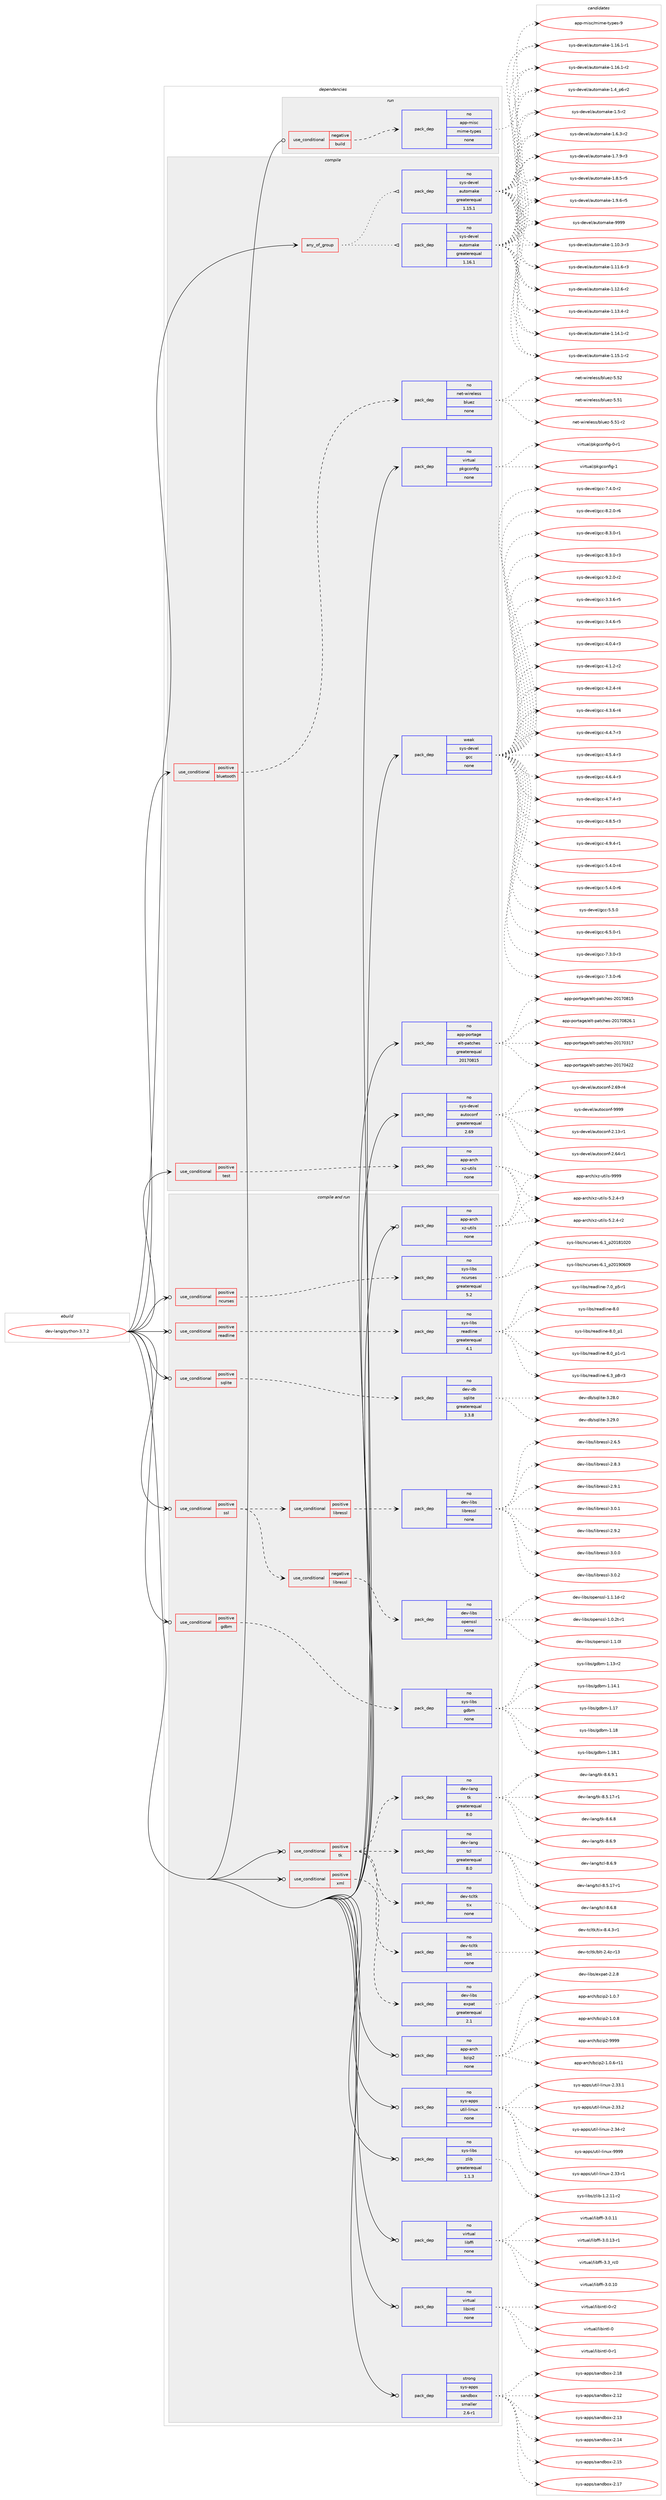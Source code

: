 digraph prolog {

# *************
# Graph options
# *************

newrank=true;
concentrate=true;
compound=true;
graph [rankdir=LR,fontname=Helvetica,fontsize=10,ranksep=1.5];#, ranksep=2.5, nodesep=0.2];
edge  [arrowhead=vee];
node  [fontname=Helvetica,fontsize=10];

# **********
# The ebuild
# **********

subgraph cluster_leftcol {
color=gray;
rank=same;
label=<<i>ebuild</i>>;
id [label="dev-lang/python-3.7.2", color=red, width=4, href="../dev-lang/python-3.7.2.svg"];
}

# ****************
# The dependencies
# ****************

subgraph cluster_midcol {
color=gray;
label=<<i>dependencies</i>>;
subgraph cluster_compile {
fillcolor="#eeeeee";
style=filled;
label=<<i>compile</i>>;
subgraph any10939 {
dependency560897 [label=<<TABLE BORDER="0" CELLBORDER="1" CELLSPACING="0" CELLPADDING="4"><TR><TD CELLPADDING="10">any_of_group</TD></TR></TABLE>>, shape=none, color=red];subgraph pack418948 {
dependency560898 [label=<<TABLE BORDER="0" CELLBORDER="1" CELLSPACING="0" CELLPADDING="4" WIDTH="220"><TR><TD ROWSPAN="6" CELLPADDING="30">pack_dep</TD></TR><TR><TD WIDTH="110">no</TD></TR><TR><TD>sys-devel</TD></TR><TR><TD>automake</TD></TR><TR><TD>greaterequal</TD></TR><TR><TD>1.16.1</TD></TR></TABLE>>, shape=none, color=blue];
}
dependency560897:e -> dependency560898:w [weight=20,style="dotted",arrowhead="oinv"];
subgraph pack418949 {
dependency560899 [label=<<TABLE BORDER="0" CELLBORDER="1" CELLSPACING="0" CELLPADDING="4" WIDTH="220"><TR><TD ROWSPAN="6" CELLPADDING="30">pack_dep</TD></TR><TR><TD WIDTH="110">no</TD></TR><TR><TD>sys-devel</TD></TR><TR><TD>automake</TD></TR><TR><TD>greaterequal</TD></TR><TR><TD>1.15.1</TD></TR></TABLE>>, shape=none, color=blue];
}
dependency560897:e -> dependency560899:w [weight=20,style="dotted",arrowhead="oinv"];
}
id:e -> dependency560897:w [weight=20,style="solid",arrowhead="vee"];
subgraph cond130653 {
dependency560900 [label=<<TABLE BORDER="0" CELLBORDER="1" CELLSPACING="0" CELLPADDING="4"><TR><TD ROWSPAN="3" CELLPADDING="10">use_conditional</TD></TR><TR><TD>positive</TD></TR><TR><TD>bluetooth</TD></TR></TABLE>>, shape=none, color=red];
subgraph pack418950 {
dependency560901 [label=<<TABLE BORDER="0" CELLBORDER="1" CELLSPACING="0" CELLPADDING="4" WIDTH="220"><TR><TD ROWSPAN="6" CELLPADDING="30">pack_dep</TD></TR><TR><TD WIDTH="110">no</TD></TR><TR><TD>net-wireless</TD></TR><TR><TD>bluez</TD></TR><TR><TD>none</TD></TR><TR><TD></TD></TR></TABLE>>, shape=none, color=blue];
}
dependency560900:e -> dependency560901:w [weight=20,style="dashed",arrowhead="vee"];
}
id:e -> dependency560900:w [weight=20,style="solid",arrowhead="vee"];
subgraph cond130654 {
dependency560902 [label=<<TABLE BORDER="0" CELLBORDER="1" CELLSPACING="0" CELLPADDING="4"><TR><TD ROWSPAN="3" CELLPADDING="10">use_conditional</TD></TR><TR><TD>positive</TD></TR><TR><TD>test</TD></TR></TABLE>>, shape=none, color=red];
subgraph pack418951 {
dependency560903 [label=<<TABLE BORDER="0" CELLBORDER="1" CELLSPACING="0" CELLPADDING="4" WIDTH="220"><TR><TD ROWSPAN="6" CELLPADDING="30">pack_dep</TD></TR><TR><TD WIDTH="110">no</TD></TR><TR><TD>app-arch</TD></TR><TR><TD>xz-utils</TD></TR><TR><TD>none</TD></TR><TR><TD></TD></TR></TABLE>>, shape=none, color=blue];
}
dependency560902:e -> dependency560903:w [weight=20,style="dashed",arrowhead="vee"];
}
id:e -> dependency560902:w [weight=20,style="solid",arrowhead="vee"];
subgraph pack418952 {
dependency560904 [label=<<TABLE BORDER="0" CELLBORDER="1" CELLSPACING="0" CELLPADDING="4" WIDTH="220"><TR><TD ROWSPAN="6" CELLPADDING="30">pack_dep</TD></TR><TR><TD WIDTH="110">no</TD></TR><TR><TD>app-portage</TD></TR><TR><TD>elt-patches</TD></TR><TR><TD>greaterequal</TD></TR><TR><TD>20170815</TD></TR></TABLE>>, shape=none, color=blue];
}
id:e -> dependency560904:w [weight=20,style="solid",arrowhead="vee"];
subgraph pack418953 {
dependency560905 [label=<<TABLE BORDER="0" CELLBORDER="1" CELLSPACING="0" CELLPADDING="4" WIDTH="220"><TR><TD ROWSPAN="6" CELLPADDING="30">pack_dep</TD></TR><TR><TD WIDTH="110">no</TD></TR><TR><TD>sys-devel</TD></TR><TR><TD>autoconf</TD></TR><TR><TD>greaterequal</TD></TR><TR><TD>2.69</TD></TR></TABLE>>, shape=none, color=blue];
}
id:e -> dependency560905:w [weight=20,style="solid",arrowhead="vee"];
subgraph pack418954 {
dependency560906 [label=<<TABLE BORDER="0" CELLBORDER="1" CELLSPACING="0" CELLPADDING="4" WIDTH="220"><TR><TD ROWSPAN="6" CELLPADDING="30">pack_dep</TD></TR><TR><TD WIDTH="110">no</TD></TR><TR><TD>virtual</TD></TR><TR><TD>pkgconfig</TD></TR><TR><TD>none</TD></TR><TR><TD></TD></TR></TABLE>>, shape=none, color=blue];
}
id:e -> dependency560906:w [weight=20,style="solid",arrowhead="vee"];
subgraph pack418955 {
dependency560907 [label=<<TABLE BORDER="0" CELLBORDER="1" CELLSPACING="0" CELLPADDING="4" WIDTH="220"><TR><TD ROWSPAN="6" CELLPADDING="30">pack_dep</TD></TR><TR><TD WIDTH="110">weak</TD></TR><TR><TD>sys-devel</TD></TR><TR><TD>gcc</TD></TR><TR><TD>none</TD></TR><TR><TD></TD></TR></TABLE>>, shape=none, color=blue];
}
id:e -> dependency560907:w [weight=20,style="solid",arrowhead="vee"];
}
subgraph cluster_compileandrun {
fillcolor="#eeeeee";
style=filled;
label=<<i>compile and run</i>>;
subgraph cond130655 {
dependency560908 [label=<<TABLE BORDER="0" CELLBORDER="1" CELLSPACING="0" CELLPADDING="4"><TR><TD ROWSPAN="3" CELLPADDING="10">use_conditional</TD></TR><TR><TD>positive</TD></TR><TR><TD>gdbm</TD></TR></TABLE>>, shape=none, color=red];
subgraph pack418956 {
dependency560909 [label=<<TABLE BORDER="0" CELLBORDER="1" CELLSPACING="0" CELLPADDING="4" WIDTH="220"><TR><TD ROWSPAN="6" CELLPADDING="30">pack_dep</TD></TR><TR><TD WIDTH="110">no</TD></TR><TR><TD>sys-libs</TD></TR><TR><TD>gdbm</TD></TR><TR><TD>none</TD></TR><TR><TD></TD></TR></TABLE>>, shape=none, color=blue];
}
dependency560908:e -> dependency560909:w [weight=20,style="dashed",arrowhead="vee"];
}
id:e -> dependency560908:w [weight=20,style="solid",arrowhead="odotvee"];
subgraph cond130656 {
dependency560910 [label=<<TABLE BORDER="0" CELLBORDER="1" CELLSPACING="0" CELLPADDING="4"><TR><TD ROWSPAN="3" CELLPADDING="10">use_conditional</TD></TR><TR><TD>positive</TD></TR><TR><TD>ncurses</TD></TR></TABLE>>, shape=none, color=red];
subgraph pack418957 {
dependency560911 [label=<<TABLE BORDER="0" CELLBORDER="1" CELLSPACING="0" CELLPADDING="4" WIDTH="220"><TR><TD ROWSPAN="6" CELLPADDING="30">pack_dep</TD></TR><TR><TD WIDTH="110">no</TD></TR><TR><TD>sys-libs</TD></TR><TR><TD>ncurses</TD></TR><TR><TD>greaterequal</TD></TR><TR><TD>5.2</TD></TR></TABLE>>, shape=none, color=blue];
}
dependency560910:e -> dependency560911:w [weight=20,style="dashed",arrowhead="vee"];
}
id:e -> dependency560910:w [weight=20,style="solid",arrowhead="odotvee"];
subgraph cond130657 {
dependency560912 [label=<<TABLE BORDER="0" CELLBORDER="1" CELLSPACING="0" CELLPADDING="4"><TR><TD ROWSPAN="3" CELLPADDING="10">use_conditional</TD></TR><TR><TD>positive</TD></TR><TR><TD>readline</TD></TR></TABLE>>, shape=none, color=red];
subgraph pack418958 {
dependency560913 [label=<<TABLE BORDER="0" CELLBORDER="1" CELLSPACING="0" CELLPADDING="4" WIDTH="220"><TR><TD ROWSPAN="6" CELLPADDING="30">pack_dep</TD></TR><TR><TD WIDTH="110">no</TD></TR><TR><TD>sys-libs</TD></TR><TR><TD>readline</TD></TR><TR><TD>greaterequal</TD></TR><TR><TD>4.1</TD></TR></TABLE>>, shape=none, color=blue];
}
dependency560912:e -> dependency560913:w [weight=20,style="dashed",arrowhead="vee"];
}
id:e -> dependency560912:w [weight=20,style="solid",arrowhead="odotvee"];
subgraph cond130658 {
dependency560914 [label=<<TABLE BORDER="0" CELLBORDER="1" CELLSPACING="0" CELLPADDING="4"><TR><TD ROWSPAN="3" CELLPADDING="10">use_conditional</TD></TR><TR><TD>positive</TD></TR><TR><TD>sqlite</TD></TR></TABLE>>, shape=none, color=red];
subgraph pack418959 {
dependency560915 [label=<<TABLE BORDER="0" CELLBORDER="1" CELLSPACING="0" CELLPADDING="4" WIDTH="220"><TR><TD ROWSPAN="6" CELLPADDING="30">pack_dep</TD></TR><TR><TD WIDTH="110">no</TD></TR><TR><TD>dev-db</TD></TR><TR><TD>sqlite</TD></TR><TR><TD>greaterequal</TD></TR><TR><TD>3.3.8</TD></TR></TABLE>>, shape=none, color=blue];
}
dependency560914:e -> dependency560915:w [weight=20,style="dashed",arrowhead="vee"];
}
id:e -> dependency560914:w [weight=20,style="solid",arrowhead="odotvee"];
subgraph cond130659 {
dependency560916 [label=<<TABLE BORDER="0" CELLBORDER="1" CELLSPACING="0" CELLPADDING="4"><TR><TD ROWSPAN="3" CELLPADDING="10">use_conditional</TD></TR><TR><TD>positive</TD></TR><TR><TD>ssl</TD></TR></TABLE>>, shape=none, color=red];
subgraph cond130660 {
dependency560917 [label=<<TABLE BORDER="0" CELLBORDER="1" CELLSPACING="0" CELLPADDING="4"><TR><TD ROWSPAN="3" CELLPADDING="10">use_conditional</TD></TR><TR><TD>negative</TD></TR><TR><TD>libressl</TD></TR></TABLE>>, shape=none, color=red];
subgraph pack418960 {
dependency560918 [label=<<TABLE BORDER="0" CELLBORDER="1" CELLSPACING="0" CELLPADDING="4" WIDTH="220"><TR><TD ROWSPAN="6" CELLPADDING="30">pack_dep</TD></TR><TR><TD WIDTH="110">no</TD></TR><TR><TD>dev-libs</TD></TR><TR><TD>openssl</TD></TR><TR><TD>none</TD></TR><TR><TD></TD></TR></TABLE>>, shape=none, color=blue];
}
dependency560917:e -> dependency560918:w [weight=20,style="dashed",arrowhead="vee"];
}
dependency560916:e -> dependency560917:w [weight=20,style="dashed",arrowhead="vee"];
subgraph cond130661 {
dependency560919 [label=<<TABLE BORDER="0" CELLBORDER="1" CELLSPACING="0" CELLPADDING="4"><TR><TD ROWSPAN="3" CELLPADDING="10">use_conditional</TD></TR><TR><TD>positive</TD></TR><TR><TD>libressl</TD></TR></TABLE>>, shape=none, color=red];
subgraph pack418961 {
dependency560920 [label=<<TABLE BORDER="0" CELLBORDER="1" CELLSPACING="0" CELLPADDING="4" WIDTH="220"><TR><TD ROWSPAN="6" CELLPADDING="30">pack_dep</TD></TR><TR><TD WIDTH="110">no</TD></TR><TR><TD>dev-libs</TD></TR><TR><TD>libressl</TD></TR><TR><TD>none</TD></TR><TR><TD></TD></TR></TABLE>>, shape=none, color=blue];
}
dependency560919:e -> dependency560920:w [weight=20,style="dashed",arrowhead="vee"];
}
dependency560916:e -> dependency560919:w [weight=20,style="dashed",arrowhead="vee"];
}
id:e -> dependency560916:w [weight=20,style="solid",arrowhead="odotvee"];
subgraph cond130662 {
dependency560921 [label=<<TABLE BORDER="0" CELLBORDER="1" CELLSPACING="0" CELLPADDING="4"><TR><TD ROWSPAN="3" CELLPADDING="10">use_conditional</TD></TR><TR><TD>positive</TD></TR><TR><TD>tk</TD></TR></TABLE>>, shape=none, color=red];
subgraph pack418962 {
dependency560922 [label=<<TABLE BORDER="0" CELLBORDER="1" CELLSPACING="0" CELLPADDING="4" WIDTH="220"><TR><TD ROWSPAN="6" CELLPADDING="30">pack_dep</TD></TR><TR><TD WIDTH="110">no</TD></TR><TR><TD>dev-lang</TD></TR><TR><TD>tcl</TD></TR><TR><TD>greaterequal</TD></TR><TR><TD>8.0</TD></TR></TABLE>>, shape=none, color=blue];
}
dependency560921:e -> dependency560922:w [weight=20,style="dashed",arrowhead="vee"];
subgraph pack418963 {
dependency560923 [label=<<TABLE BORDER="0" CELLBORDER="1" CELLSPACING="0" CELLPADDING="4" WIDTH="220"><TR><TD ROWSPAN="6" CELLPADDING="30">pack_dep</TD></TR><TR><TD WIDTH="110">no</TD></TR><TR><TD>dev-lang</TD></TR><TR><TD>tk</TD></TR><TR><TD>greaterequal</TD></TR><TR><TD>8.0</TD></TR></TABLE>>, shape=none, color=blue];
}
dependency560921:e -> dependency560923:w [weight=20,style="dashed",arrowhead="vee"];
subgraph pack418964 {
dependency560924 [label=<<TABLE BORDER="0" CELLBORDER="1" CELLSPACING="0" CELLPADDING="4" WIDTH="220"><TR><TD ROWSPAN="6" CELLPADDING="30">pack_dep</TD></TR><TR><TD WIDTH="110">no</TD></TR><TR><TD>dev-tcltk</TD></TR><TR><TD>blt</TD></TR><TR><TD>none</TD></TR><TR><TD></TD></TR></TABLE>>, shape=none, color=blue];
}
dependency560921:e -> dependency560924:w [weight=20,style="dashed",arrowhead="vee"];
subgraph pack418965 {
dependency560925 [label=<<TABLE BORDER="0" CELLBORDER="1" CELLSPACING="0" CELLPADDING="4" WIDTH="220"><TR><TD ROWSPAN="6" CELLPADDING="30">pack_dep</TD></TR><TR><TD WIDTH="110">no</TD></TR><TR><TD>dev-tcltk</TD></TR><TR><TD>tix</TD></TR><TR><TD>none</TD></TR><TR><TD></TD></TR></TABLE>>, shape=none, color=blue];
}
dependency560921:e -> dependency560925:w [weight=20,style="dashed",arrowhead="vee"];
}
id:e -> dependency560921:w [weight=20,style="solid",arrowhead="odotvee"];
subgraph cond130663 {
dependency560926 [label=<<TABLE BORDER="0" CELLBORDER="1" CELLSPACING="0" CELLPADDING="4"><TR><TD ROWSPAN="3" CELLPADDING="10">use_conditional</TD></TR><TR><TD>positive</TD></TR><TR><TD>xml</TD></TR></TABLE>>, shape=none, color=red];
subgraph pack418966 {
dependency560927 [label=<<TABLE BORDER="0" CELLBORDER="1" CELLSPACING="0" CELLPADDING="4" WIDTH="220"><TR><TD ROWSPAN="6" CELLPADDING="30">pack_dep</TD></TR><TR><TD WIDTH="110">no</TD></TR><TR><TD>dev-libs</TD></TR><TR><TD>expat</TD></TR><TR><TD>greaterequal</TD></TR><TR><TD>2.1</TD></TR></TABLE>>, shape=none, color=blue];
}
dependency560926:e -> dependency560927:w [weight=20,style="dashed",arrowhead="vee"];
}
id:e -> dependency560926:w [weight=20,style="solid",arrowhead="odotvee"];
subgraph pack418967 {
dependency560928 [label=<<TABLE BORDER="0" CELLBORDER="1" CELLSPACING="0" CELLPADDING="4" WIDTH="220"><TR><TD ROWSPAN="6" CELLPADDING="30">pack_dep</TD></TR><TR><TD WIDTH="110">no</TD></TR><TR><TD>app-arch</TD></TR><TR><TD>bzip2</TD></TR><TR><TD>none</TD></TR><TR><TD></TD></TR></TABLE>>, shape=none, color=blue];
}
id:e -> dependency560928:w [weight=20,style="solid",arrowhead="odotvee"];
subgraph pack418968 {
dependency560929 [label=<<TABLE BORDER="0" CELLBORDER="1" CELLSPACING="0" CELLPADDING="4" WIDTH="220"><TR><TD ROWSPAN="6" CELLPADDING="30">pack_dep</TD></TR><TR><TD WIDTH="110">no</TD></TR><TR><TD>app-arch</TD></TR><TR><TD>xz-utils</TD></TR><TR><TD>none</TD></TR><TR><TD></TD></TR></TABLE>>, shape=none, color=blue];
}
id:e -> dependency560929:w [weight=20,style="solid",arrowhead="odotvee"];
subgraph pack418969 {
dependency560930 [label=<<TABLE BORDER="0" CELLBORDER="1" CELLSPACING="0" CELLPADDING="4" WIDTH="220"><TR><TD ROWSPAN="6" CELLPADDING="30">pack_dep</TD></TR><TR><TD WIDTH="110">no</TD></TR><TR><TD>sys-apps</TD></TR><TR><TD>util-linux</TD></TR><TR><TD>none</TD></TR><TR><TD></TD></TR></TABLE>>, shape=none, color=blue];
}
id:e -> dependency560930:w [weight=20,style="solid",arrowhead="odotvee"];
subgraph pack418970 {
dependency560931 [label=<<TABLE BORDER="0" CELLBORDER="1" CELLSPACING="0" CELLPADDING="4" WIDTH="220"><TR><TD ROWSPAN="6" CELLPADDING="30">pack_dep</TD></TR><TR><TD WIDTH="110">no</TD></TR><TR><TD>sys-libs</TD></TR><TR><TD>zlib</TD></TR><TR><TD>greaterequal</TD></TR><TR><TD>1.1.3</TD></TR></TABLE>>, shape=none, color=blue];
}
id:e -> dependency560931:w [weight=20,style="solid",arrowhead="odotvee"];
subgraph pack418971 {
dependency560932 [label=<<TABLE BORDER="0" CELLBORDER="1" CELLSPACING="0" CELLPADDING="4" WIDTH="220"><TR><TD ROWSPAN="6" CELLPADDING="30">pack_dep</TD></TR><TR><TD WIDTH="110">no</TD></TR><TR><TD>virtual</TD></TR><TR><TD>libffi</TD></TR><TR><TD>none</TD></TR><TR><TD></TD></TR></TABLE>>, shape=none, color=blue];
}
id:e -> dependency560932:w [weight=20,style="solid",arrowhead="odotvee"];
subgraph pack418972 {
dependency560933 [label=<<TABLE BORDER="0" CELLBORDER="1" CELLSPACING="0" CELLPADDING="4" WIDTH="220"><TR><TD ROWSPAN="6" CELLPADDING="30">pack_dep</TD></TR><TR><TD WIDTH="110">no</TD></TR><TR><TD>virtual</TD></TR><TR><TD>libintl</TD></TR><TR><TD>none</TD></TR><TR><TD></TD></TR></TABLE>>, shape=none, color=blue];
}
id:e -> dependency560933:w [weight=20,style="solid",arrowhead="odotvee"];
subgraph pack418973 {
dependency560934 [label=<<TABLE BORDER="0" CELLBORDER="1" CELLSPACING="0" CELLPADDING="4" WIDTH="220"><TR><TD ROWSPAN="6" CELLPADDING="30">pack_dep</TD></TR><TR><TD WIDTH="110">strong</TD></TR><TR><TD>sys-apps</TD></TR><TR><TD>sandbox</TD></TR><TR><TD>smaller</TD></TR><TR><TD>2.6-r1</TD></TR></TABLE>>, shape=none, color=blue];
}
id:e -> dependency560934:w [weight=20,style="solid",arrowhead="odotvee"];
}
subgraph cluster_run {
fillcolor="#eeeeee";
style=filled;
label=<<i>run</i>>;
subgraph cond130664 {
dependency560935 [label=<<TABLE BORDER="0" CELLBORDER="1" CELLSPACING="0" CELLPADDING="4"><TR><TD ROWSPAN="3" CELLPADDING="10">use_conditional</TD></TR><TR><TD>negative</TD></TR><TR><TD>build</TD></TR></TABLE>>, shape=none, color=red];
subgraph pack418974 {
dependency560936 [label=<<TABLE BORDER="0" CELLBORDER="1" CELLSPACING="0" CELLPADDING="4" WIDTH="220"><TR><TD ROWSPAN="6" CELLPADDING="30">pack_dep</TD></TR><TR><TD WIDTH="110">no</TD></TR><TR><TD>app-misc</TD></TR><TR><TD>mime-types</TD></TR><TR><TD>none</TD></TR><TR><TD></TD></TR></TABLE>>, shape=none, color=blue];
}
dependency560935:e -> dependency560936:w [weight=20,style="dashed",arrowhead="vee"];
}
id:e -> dependency560935:w [weight=20,style="solid",arrowhead="odot"];
}
}

# **************
# The candidates
# **************

subgraph cluster_choices {
rank=same;
color=gray;
label=<<i>candidates</i>>;

subgraph choice418948 {
color=black;
nodesep=1;
choice11512111545100101118101108479711711611110997107101454946494846514511451 [label="sys-devel/automake-1.10.3-r3", color=red, width=4,href="../sys-devel/automake-1.10.3-r3.svg"];
choice11512111545100101118101108479711711611110997107101454946494946544511451 [label="sys-devel/automake-1.11.6-r3", color=red, width=4,href="../sys-devel/automake-1.11.6-r3.svg"];
choice11512111545100101118101108479711711611110997107101454946495046544511450 [label="sys-devel/automake-1.12.6-r2", color=red, width=4,href="../sys-devel/automake-1.12.6-r2.svg"];
choice11512111545100101118101108479711711611110997107101454946495146524511450 [label="sys-devel/automake-1.13.4-r2", color=red, width=4,href="../sys-devel/automake-1.13.4-r2.svg"];
choice11512111545100101118101108479711711611110997107101454946495246494511450 [label="sys-devel/automake-1.14.1-r2", color=red, width=4,href="../sys-devel/automake-1.14.1-r2.svg"];
choice11512111545100101118101108479711711611110997107101454946495346494511450 [label="sys-devel/automake-1.15.1-r2", color=red, width=4,href="../sys-devel/automake-1.15.1-r2.svg"];
choice11512111545100101118101108479711711611110997107101454946495446494511449 [label="sys-devel/automake-1.16.1-r1", color=red, width=4,href="../sys-devel/automake-1.16.1-r1.svg"];
choice11512111545100101118101108479711711611110997107101454946495446494511450 [label="sys-devel/automake-1.16.1-r2", color=red, width=4,href="../sys-devel/automake-1.16.1-r2.svg"];
choice115121115451001011181011084797117116111109971071014549465295112544511450 [label="sys-devel/automake-1.4_p6-r2", color=red, width=4,href="../sys-devel/automake-1.4_p6-r2.svg"];
choice11512111545100101118101108479711711611110997107101454946534511450 [label="sys-devel/automake-1.5-r2", color=red, width=4,href="../sys-devel/automake-1.5-r2.svg"];
choice115121115451001011181011084797117116111109971071014549465446514511450 [label="sys-devel/automake-1.6.3-r2", color=red, width=4,href="../sys-devel/automake-1.6.3-r2.svg"];
choice115121115451001011181011084797117116111109971071014549465546574511451 [label="sys-devel/automake-1.7.9-r3", color=red, width=4,href="../sys-devel/automake-1.7.9-r3.svg"];
choice115121115451001011181011084797117116111109971071014549465646534511453 [label="sys-devel/automake-1.8.5-r5", color=red, width=4,href="../sys-devel/automake-1.8.5-r5.svg"];
choice115121115451001011181011084797117116111109971071014549465746544511453 [label="sys-devel/automake-1.9.6-r5", color=red, width=4,href="../sys-devel/automake-1.9.6-r5.svg"];
choice115121115451001011181011084797117116111109971071014557575757 [label="sys-devel/automake-9999", color=red, width=4,href="../sys-devel/automake-9999.svg"];
dependency560898:e -> choice11512111545100101118101108479711711611110997107101454946494846514511451:w [style=dotted,weight="100"];
dependency560898:e -> choice11512111545100101118101108479711711611110997107101454946494946544511451:w [style=dotted,weight="100"];
dependency560898:e -> choice11512111545100101118101108479711711611110997107101454946495046544511450:w [style=dotted,weight="100"];
dependency560898:e -> choice11512111545100101118101108479711711611110997107101454946495146524511450:w [style=dotted,weight="100"];
dependency560898:e -> choice11512111545100101118101108479711711611110997107101454946495246494511450:w [style=dotted,weight="100"];
dependency560898:e -> choice11512111545100101118101108479711711611110997107101454946495346494511450:w [style=dotted,weight="100"];
dependency560898:e -> choice11512111545100101118101108479711711611110997107101454946495446494511449:w [style=dotted,weight="100"];
dependency560898:e -> choice11512111545100101118101108479711711611110997107101454946495446494511450:w [style=dotted,weight="100"];
dependency560898:e -> choice115121115451001011181011084797117116111109971071014549465295112544511450:w [style=dotted,weight="100"];
dependency560898:e -> choice11512111545100101118101108479711711611110997107101454946534511450:w [style=dotted,weight="100"];
dependency560898:e -> choice115121115451001011181011084797117116111109971071014549465446514511450:w [style=dotted,weight="100"];
dependency560898:e -> choice115121115451001011181011084797117116111109971071014549465546574511451:w [style=dotted,weight="100"];
dependency560898:e -> choice115121115451001011181011084797117116111109971071014549465646534511453:w [style=dotted,weight="100"];
dependency560898:e -> choice115121115451001011181011084797117116111109971071014549465746544511453:w [style=dotted,weight="100"];
dependency560898:e -> choice115121115451001011181011084797117116111109971071014557575757:w [style=dotted,weight="100"];
}
subgraph choice418949 {
color=black;
nodesep=1;
choice11512111545100101118101108479711711611110997107101454946494846514511451 [label="sys-devel/automake-1.10.3-r3", color=red, width=4,href="../sys-devel/automake-1.10.3-r3.svg"];
choice11512111545100101118101108479711711611110997107101454946494946544511451 [label="sys-devel/automake-1.11.6-r3", color=red, width=4,href="../sys-devel/automake-1.11.6-r3.svg"];
choice11512111545100101118101108479711711611110997107101454946495046544511450 [label="sys-devel/automake-1.12.6-r2", color=red, width=4,href="../sys-devel/automake-1.12.6-r2.svg"];
choice11512111545100101118101108479711711611110997107101454946495146524511450 [label="sys-devel/automake-1.13.4-r2", color=red, width=4,href="../sys-devel/automake-1.13.4-r2.svg"];
choice11512111545100101118101108479711711611110997107101454946495246494511450 [label="sys-devel/automake-1.14.1-r2", color=red, width=4,href="../sys-devel/automake-1.14.1-r2.svg"];
choice11512111545100101118101108479711711611110997107101454946495346494511450 [label="sys-devel/automake-1.15.1-r2", color=red, width=4,href="../sys-devel/automake-1.15.1-r2.svg"];
choice11512111545100101118101108479711711611110997107101454946495446494511449 [label="sys-devel/automake-1.16.1-r1", color=red, width=4,href="../sys-devel/automake-1.16.1-r1.svg"];
choice11512111545100101118101108479711711611110997107101454946495446494511450 [label="sys-devel/automake-1.16.1-r2", color=red, width=4,href="../sys-devel/automake-1.16.1-r2.svg"];
choice115121115451001011181011084797117116111109971071014549465295112544511450 [label="sys-devel/automake-1.4_p6-r2", color=red, width=4,href="../sys-devel/automake-1.4_p6-r2.svg"];
choice11512111545100101118101108479711711611110997107101454946534511450 [label="sys-devel/automake-1.5-r2", color=red, width=4,href="../sys-devel/automake-1.5-r2.svg"];
choice115121115451001011181011084797117116111109971071014549465446514511450 [label="sys-devel/automake-1.6.3-r2", color=red, width=4,href="../sys-devel/automake-1.6.3-r2.svg"];
choice115121115451001011181011084797117116111109971071014549465546574511451 [label="sys-devel/automake-1.7.9-r3", color=red, width=4,href="../sys-devel/automake-1.7.9-r3.svg"];
choice115121115451001011181011084797117116111109971071014549465646534511453 [label="sys-devel/automake-1.8.5-r5", color=red, width=4,href="../sys-devel/automake-1.8.5-r5.svg"];
choice115121115451001011181011084797117116111109971071014549465746544511453 [label="sys-devel/automake-1.9.6-r5", color=red, width=4,href="../sys-devel/automake-1.9.6-r5.svg"];
choice115121115451001011181011084797117116111109971071014557575757 [label="sys-devel/automake-9999", color=red, width=4,href="../sys-devel/automake-9999.svg"];
dependency560899:e -> choice11512111545100101118101108479711711611110997107101454946494846514511451:w [style=dotted,weight="100"];
dependency560899:e -> choice11512111545100101118101108479711711611110997107101454946494946544511451:w [style=dotted,weight="100"];
dependency560899:e -> choice11512111545100101118101108479711711611110997107101454946495046544511450:w [style=dotted,weight="100"];
dependency560899:e -> choice11512111545100101118101108479711711611110997107101454946495146524511450:w [style=dotted,weight="100"];
dependency560899:e -> choice11512111545100101118101108479711711611110997107101454946495246494511450:w [style=dotted,weight="100"];
dependency560899:e -> choice11512111545100101118101108479711711611110997107101454946495346494511450:w [style=dotted,weight="100"];
dependency560899:e -> choice11512111545100101118101108479711711611110997107101454946495446494511449:w [style=dotted,weight="100"];
dependency560899:e -> choice11512111545100101118101108479711711611110997107101454946495446494511450:w [style=dotted,weight="100"];
dependency560899:e -> choice115121115451001011181011084797117116111109971071014549465295112544511450:w [style=dotted,weight="100"];
dependency560899:e -> choice11512111545100101118101108479711711611110997107101454946534511450:w [style=dotted,weight="100"];
dependency560899:e -> choice115121115451001011181011084797117116111109971071014549465446514511450:w [style=dotted,weight="100"];
dependency560899:e -> choice115121115451001011181011084797117116111109971071014549465546574511451:w [style=dotted,weight="100"];
dependency560899:e -> choice115121115451001011181011084797117116111109971071014549465646534511453:w [style=dotted,weight="100"];
dependency560899:e -> choice115121115451001011181011084797117116111109971071014549465746544511453:w [style=dotted,weight="100"];
dependency560899:e -> choice115121115451001011181011084797117116111109971071014557575757:w [style=dotted,weight="100"];
}
subgraph choice418950 {
color=black;
nodesep=1;
choice1101011164511910511410110810111511547981081171011224553465349 [label="net-wireless/bluez-5.51", color=red, width=4,href="../net-wireless/bluez-5.51.svg"];
choice11010111645119105114101108101115115479810811710112245534653494511450 [label="net-wireless/bluez-5.51-r2", color=red, width=4,href="../net-wireless/bluez-5.51-r2.svg"];
choice1101011164511910511410110810111511547981081171011224553465350 [label="net-wireless/bluez-5.52", color=red, width=4,href="../net-wireless/bluez-5.52.svg"];
dependency560901:e -> choice1101011164511910511410110810111511547981081171011224553465349:w [style=dotted,weight="100"];
dependency560901:e -> choice11010111645119105114101108101115115479810811710112245534653494511450:w [style=dotted,weight="100"];
dependency560901:e -> choice1101011164511910511410110810111511547981081171011224553465350:w [style=dotted,weight="100"];
}
subgraph choice418951 {
color=black;
nodesep=1;
choice9711211245971149910447120122451171161051081154553465046524511450 [label="app-arch/xz-utils-5.2.4-r2", color=red, width=4,href="../app-arch/xz-utils-5.2.4-r2.svg"];
choice9711211245971149910447120122451171161051081154553465046524511451 [label="app-arch/xz-utils-5.2.4-r3", color=red, width=4,href="../app-arch/xz-utils-5.2.4-r3.svg"];
choice9711211245971149910447120122451171161051081154557575757 [label="app-arch/xz-utils-9999", color=red, width=4,href="../app-arch/xz-utils-9999.svg"];
dependency560903:e -> choice9711211245971149910447120122451171161051081154553465046524511450:w [style=dotted,weight="100"];
dependency560903:e -> choice9711211245971149910447120122451171161051081154553465046524511451:w [style=dotted,weight="100"];
dependency560903:e -> choice9711211245971149910447120122451171161051081154557575757:w [style=dotted,weight="100"];
}
subgraph choice418952 {
color=black;
nodesep=1;
choice97112112451121111141169710310147101108116451129711699104101115455048495548514955 [label="app-portage/elt-patches-20170317", color=red, width=4,href="../app-portage/elt-patches-20170317.svg"];
choice97112112451121111141169710310147101108116451129711699104101115455048495548525050 [label="app-portage/elt-patches-20170422", color=red, width=4,href="../app-portage/elt-patches-20170422.svg"];
choice97112112451121111141169710310147101108116451129711699104101115455048495548564953 [label="app-portage/elt-patches-20170815", color=red, width=4,href="../app-portage/elt-patches-20170815.svg"];
choice971121124511211111411697103101471011081164511297116991041011154550484955485650544649 [label="app-portage/elt-patches-20170826.1", color=red, width=4,href="../app-portage/elt-patches-20170826.1.svg"];
dependency560904:e -> choice97112112451121111141169710310147101108116451129711699104101115455048495548514955:w [style=dotted,weight="100"];
dependency560904:e -> choice97112112451121111141169710310147101108116451129711699104101115455048495548525050:w [style=dotted,weight="100"];
dependency560904:e -> choice97112112451121111141169710310147101108116451129711699104101115455048495548564953:w [style=dotted,weight="100"];
dependency560904:e -> choice971121124511211111411697103101471011081164511297116991041011154550484955485650544649:w [style=dotted,weight="100"];
}
subgraph choice418953 {
color=black;
nodesep=1;
choice1151211154510010111810110847971171161119911111010245504649514511449 [label="sys-devel/autoconf-2.13-r1", color=red, width=4,href="../sys-devel/autoconf-2.13-r1.svg"];
choice1151211154510010111810110847971171161119911111010245504654524511449 [label="sys-devel/autoconf-2.64-r1", color=red, width=4,href="../sys-devel/autoconf-2.64-r1.svg"];
choice1151211154510010111810110847971171161119911111010245504654574511452 [label="sys-devel/autoconf-2.69-r4", color=red, width=4,href="../sys-devel/autoconf-2.69-r4.svg"];
choice115121115451001011181011084797117116111991111101024557575757 [label="sys-devel/autoconf-9999", color=red, width=4,href="../sys-devel/autoconf-9999.svg"];
dependency560905:e -> choice1151211154510010111810110847971171161119911111010245504649514511449:w [style=dotted,weight="100"];
dependency560905:e -> choice1151211154510010111810110847971171161119911111010245504654524511449:w [style=dotted,weight="100"];
dependency560905:e -> choice1151211154510010111810110847971171161119911111010245504654574511452:w [style=dotted,weight="100"];
dependency560905:e -> choice115121115451001011181011084797117116111991111101024557575757:w [style=dotted,weight="100"];
}
subgraph choice418954 {
color=black;
nodesep=1;
choice11810511411611797108471121071039911111010210510345484511449 [label="virtual/pkgconfig-0-r1", color=red, width=4,href="../virtual/pkgconfig-0-r1.svg"];
choice1181051141161179710847112107103991111101021051034549 [label="virtual/pkgconfig-1", color=red, width=4,href="../virtual/pkgconfig-1.svg"];
dependency560906:e -> choice11810511411611797108471121071039911111010210510345484511449:w [style=dotted,weight="100"];
dependency560906:e -> choice1181051141161179710847112107103991111101021051034549:w [style=dotted,weight="100"];
}
subgraph choice418955 {
color=black;
nodesep=1;
choice115121115451001011181011084710399994551465146544511453 [label="sys-devel/gcc-3.3.6-r5", color=red, width=4,href="../sys-devel/gcc-3.3.6-r5.svg"];
choice115121115451001011181011084710399994551465246544511453 [label="sys-devel/gcc-3.4.6-r5", color=red, width=4,href="../sys-devel/gcc-3.4.6-r5.svg"];
choice115121115451001011181011084710399994552464846524511451 [label="sys-devel/gcc-4.0.4-r3", color=red, width=4,href="../sys-devel/gcc-4.0.4-r3.svg"];
choice115121115451001011181011084710399994552464946504511450 [label="sys-devel/gcc-4.1.2-r2", color=red, width=4,href="../sys-devel/gcc-4.1.2-r2.svg"];
choice115121115451001011181011084710399994552465046524511452 [label="sys-devel/gcc-4.2.4-r4", color=red, width=4,href="../sys-devel/gcc-4.2.4-r4.svg"];
choice115121115451001011181011084710399994552465146544511452 [label="sys-devel/gcc-4.3.6-r4", color=red, width=4,href="../sys-devel/gcc-4.3.6-r4.svg"];
choice115121115451001011181011084710399994552465246554511451 [label="sys-devel/gcc-4.4.7-r3", color=red, width=4,href="../sys-devel/gcc-4.4.7-r3.svg"];
choice115121115451001011181011084710399994552465346524511451 [label="sys-devel/gcc-4.5.4-r3", color=red, width=4,href="../sys-devel/gcc-4.5.4-r3.svg"];
choice115121115451001011181011084710399994552465446524511451 [label="sys-devel/gcc-4.6.4-r3", color=red, width=4,href="../sys-devel/gcc-4.6.4-r3.svg"];
choice115121115451001011181011084710399994552465546524511451 [label="sys-devel/gcc-4.7.4-r3", color=red, width=4,href="../sys-devel/gcc-4.7.4-r3.svg"];
choice115121115451001011181011084710399994552465646534511451 [label="sys-devel/gcc-4.8.5-r3", color=red, width=4,href="../sys-devel/gcc-4.8.5-r3.svg"];
choice115121115451001011181011084710399994552465746524511449 [label="sys-devel/gcc-4.9.4-r1", color=red, width=4,href="../sys-devel/gcc-4.9.4-r1.svg"];
choice115121115451001011181011084710399994553465246484511452 [label="sys-devel/gcc-5.4.0-r4", color=red, width=4,href="../sys-devel/gcc-5.4.0-r4.svg"];
choice115121115451001011181011084710399994553465246484511454 [label="sys-devel/gcc-5.4.0-r6", color=red, width=4,href="../sys-devel/gcc-5.4.0-r6.svg"];
choice11512111545100101118101108471039999455346534648 [label="sys-devel/gcc-5.5.0", color=red, width=4,href="../sys-devel/gcc-5.5.0.svg"];
choice115121115451001011181011084710399994554465346484511449 [label="sys-devel/gcc-6.5.0-r1", color=red, width=4,href="../sys-devel/gcc-6.5.0-r1.svg"];
choice115121115451001011181011084710399994555465146484511451 [label="sys-devel/gcc-7.3.0-r3", color=red, width=4,href="../sys-devel/gcc-7.3.0-r3.svg"];
choice115121115451001011181011084710399994555465146484511454 [label="sys-devel/gcc-7.3.0-r6", color=red, width=4,href="../sys-devel/gcc-7.3.0-r6.svg"];
choice115121115451001011181011084710399994555465246484511450 [label="sys-devel/gcc-7.4.0-r2", color=red, width=4,href="../sys-devel/gcc-7.4.0-r2.svg"];
choice115121115451001011181011084710399994556465046484511454 [label="sys-devel/gcc-8.2.0-r6", color=red, width=4,href="../sys-devel/gcc-8.2.0-r6.svg"];
choice115121115451001011181011084710399994556465146484511449 [label="sys-devel/gcc-8.3.0-r1", color=red, width=4,href="../sys-devel/gcc-8.3.0-r1.svg"];
choice115121115451001011181011084710399994556465146484511451 [label="sys-devel/gcc-8.3.0-r3", color=red, width=4,href="../sys-devel/gcc-8.3.0-r3.svg"];
choice115121115451001011181011084710399994557465046484511450 [label="sys-devel/gcc-9.2.0-r2", color=red, width=4,href="../sys-devel/gcc-9.2.0-r2.svg"];
dependency560907:e -> choice115121115451001011181011084710399994551465146544511453:w [style=dotted,weight="100"];
dependency560907:e -> choice115121115451001011181011084710399994551465246544511453:w [style=dotted,weight="100"];
dependency560907:e -> choice115121115451001011181011084710399994552464846524511451:w [style=dotted,weight="100"];
dependency560907:e -> choice115121115451001011181011084710399994552464946504511450:w [style=dotted,weight="100"];
dependency560907:e -> choice115121115451001011181011084710399994552465046524511452:w [style=dotted,weight="100"];
dependency560907:e -> choice115121115451001011181011084710399994552465146544511452:w [style=dotted,weight="100"];
dependency560907:e -> choice115121115451001011181011084710399994552465246554511451:w [style=dotted,weight="100"];
dependency560907:e -> choice115121115451001011181011084710399994552465346524511451:w [style=dotted,weight="100"];
dependency560907:e -> choice115121115451001011181011084710399994552465446524511451:w [style=dotted,weight="100"];
dependency560907:e -> choice115121115451001011181011084710399994552465546524511451:w [style=dotted,weight="100"];
dependency560907:e -> choice115121115451001011181011084710399994552465646534511451:w [style=dotted,weight="100"];
dependency560907:e -> choice115121115451001011181011084710399994552465746524511449:w [style=dotted,weight="100"];
dependency560907:e -> choice115121115451001011181011084710399994553465246484511452:w [style=dotted,weight="100"];
dependency560907:e -> choice115121115451001011181011084710399994553465246484511454:w [style=dotted,weight="100"];
dependency560907:e -> choice11512111545100101118101108471039999455346534648:w [style=dotted,weight="100"];
dependency560907:e -> choice115121115451001011181011084710399994554465346484511449:w [style=dotted,weight="100"];
dependency560907:e -> choice115121115451001011181011084710399994555465146484511451:w [style=dotted,weight="100"];
dependency560907:e -> choice115121115451001011181011084710399994555465146484511454:w [style=dotted,weight="100"];
dependency560907:e -> choice115121115451001011181011084710399994555465246484511450:w [style=dotted,weight="100"];
dependency560907:e -> choice115121115451001011181011084710399994556465046484511454:w [style=dotted,weight="100"];
dependency560907:e -> choice115121115451001011181011084710399994556465146484511449:w [style=dotted,weight="100"];
dependency560907:e -> choice115121115451001011181011084710399994556465146484511451:w [style=dotted,weight="100"];
dependency560907:e -> choice115121115451001011181011084710399994557465046484511450:w [style=dotted,weight="100"];
}
subgraph choice418956 {
color=black;
nodesep=1;
choice1151211154510810598115471031009810945494649514511450 [label="sys-libs/gdbm-1.13-r2", color=red, width=4,href="../sys-libs/gdbm-1.13-r2.svg"];
choice1151211154510810598115471031009810945494649524649 [label="sys-libs/gdbm-1.14.1", color=red, width=4,href="../sys-libs/gdbm-1.14.1.svg"];
choice115121115451081059811547103100981094549464955 [label="sys-libs/gdbm-1.17", color=red, width=4,href="../sys-libs/gdbm-1.17.svg"];
choice115121115451081059811547103100981094549464956 [label="sys-libs/gdbm-1.18", color=red, width=4,href="../sys-libs/gdbm-1.18.svg"];
choice1151211154510810598115471031009810945494649564649 [label="sys-libs/gdbm-1.18.1", color=red, width=4,href="../sys-libs/gdbm-1.18.1.svg"];
dependency560909:e -> choice1151211154510810598115471031009810945494649514511450:w [style=dotted,weight="100"];
dependency560909:e -> choice1151211154510810598115471031009810945494649524649:w [style=dotted,weight="100"];
dependency560909:e -> choice115121115451081059811547103100981094549464955:w [style=dotted,weight="100"];
dependency560909:e -> choice115121115451081059811547103100981094549464956:w [style=dotted,weight="100"];
dependency560909:e -> choice1151211154510810598115471031009810945494649564649:w [style=dotted,weight="100"];
}
subgraph choice418957 {
color=black;
nodesep=1;
choice1151211154510810598115471109911711411510111545544649951125048495649485048 [label="sys-libs/ncurses-6.1_p20181020", color=red, width=4,href="../sys-libs/ncurses-6.1_p20181020.svg"];
choice1151211154510810598115471109911711411510111545544649951125048495748544857 [label="sys-libs/ncurses-6.1_p20190609", color=red, width=4,href="../sys-libs/ncurses-6.1_p20190609.svg"];
dependency560911:e -> choice1151211154510810598115471109911711411510111545544649951125048495649485048:w [style=dotted,weight="100"];
dependency560911:e -> choice1151211154510810598115471109911711411510111545544649951125048495748544857:w [style=dotted,weight="100"];
}
subgraph choice418958 {
color=black;
nodesep=1;
choice115121115451081059811547114101971001081051101014554465195112564511451 [label="sys-libs/readline-6.3_p8-r3", color=red, width=4,href="../sys-libs/readline-6.3_p8-r3.svg"];
choice115121115451081059811547114101971001081051101014555464895112534511449 [label="sys-libs/readline-7.0_p5-r1", color=red, width=4,href="../sys-libs/readline-7.0_p5-r1.svg"];
choice1151211154510810598115471141019710010810511010145564648 [label="sys-libs/readline-8.0", color=red, width=4,href="../sys-libs/readline-8.0.svg"];
choice11512111545108105981154711410197100108105110101455646489511249 [label="sys-libs/readline-8.0_p1", color=red, width=4,href="../sys-libs/readline-8.0_p1.svg"];
choice115121115451081059811547114101971001081051101014556464895112494511449 [label="sys-libs/readline-8.0_p1-r1", color=red, width=4,href="../sys-libs/readline-8.0_p1-r1.svg"];
dependency560913:e -> choice115121115451081059811547114101971001081051101014554465195112564511451:w [style=dotted,weight="100"];
dependency560913:e -> choice115121115451081059811547114101971001081051101014555464895112534511449:w [style=dotted,weight="100"];
dependency560913:e -> choice1151211154510810598115471141019710010810511010145564648:w [style=dotted,weight="100"];
dependency560913:e -> choice11512111545108105981154711410197100108105110101455646489511249:w [style=dotted,weight="100"];
dependency560913:e -> choice115121115451081059811547114101971001081051101014556464895112494511449:w [style=dotted,weight="100"];
}
subgraph choice418959 {
color=black;
nodesep=1;
choice10010111845100984711511310810511610145514650564648 [label="dev-db/sqlite-3.28.0", color=red, width=4,href="../dev-db/sqlite-3.28.0.svg"];
choice10010111845100984711511310810511610145514650574648 [label="dev-db/sqlite-3.29.0", color=red, width=4,href="../dev-db/sqlite-3.29.0.svg"];
dependency560915:e -> choice10010111845100984711511310810511610145514650564648:w [style=dotted,weight="100"];
dependency560915:e -> choice10010111845100984711511310810511610145514650574648:w [style=dotted,weight="100"];
}
subgraph choice418960 {
color=black;
nodesep=1;
choice1001011184510810598115471111121011101151151084549464846501164511449 [label="dev-libs/openssl-1.0.2t-r1", color=red, width=4,href="../dev-libs/openssl-1.0.2t-r1.svg"];
choice100101118451081059811547111112101110115115108454946494648108 [label="dev-libs/openssl-1.1.0l", color=red, width=4,href="../dev-libs/openssl-1.1.0l.svg"];
choice1001011184510810598115471111121011101151151084549464946491004511450 [label="dev-libs/openssl-1.1.1d-r2", color=red, width=4,href="../dev-libs/openssl-1.1.1d-r2.svg"];
dependency560918:e -> choice1001011184510810598115471111121011101151151084549464846501164511449:w [style=dotted,weight="100"];
dependency560918:e -> choice100101118451081059811547111112101110115115108454946494648108:w [style=dotted,weight="100"];
dependency560918:e -> choice1001011184510810598115471111121011101151151084549464946491004511450:w [style=dotted,weight="100"];
}
subgraph choice418961 {
color=black;
nodesep=1;
choice10010111845108105981154710810598114101115115108455046544653 [label="dev-libs/libressl-2.6.5", color=red, width=4,href="../dev-libs/libressl-2.6.5.svg"];
choice10010111845108105981154710810598114101115115108455046564651 [label="dev-libs/libressl-2.8.3", color=red, width=4,href="../dev-libs/libressl-2.8.3.svg"];
choice10010111845108105981154710810598114101115115108455046574649 [label="dev-libs/libressl-2.9.1", color=red, width=4,href="../dev-libs/libressl-2.9.1.svg"];
choice10010111845108105981154710810598114101115115108455046574650 [label="dev-libs/libressl-2.9.2", color=red, width=4,href="../dev-libs/libressl-2.9.2.svg"];
choice10010111845108105981154710810598114101115115108455146484648 [label="dev-libs/libressl-3.0.0", color=red, width=4,href="../dev-libs/libressl-3.0.0.svg"];
choice10010111845108105981154710810598114101115115108455146484649 [label="dev-libs/libressl-3.0.1", color=red, width=4,href="../dev-libs/libressl-3.0.1.svg"];
choice10010111845108105981154710810598114101115115108455146484650 [label="dev-libs/libressl-3.0.2", color=red, width=4,href="../dev-libs/libressl-3.0.2.svg"];
dependency560920:e -> choice10010111845108105981154710810598114101115115108455046544653:w [style=dotted,weight="100"];
dependency560920:e -> choice10010111845108105981154710810598114101115115108455046564651:w [style=dotted,weight="100"];
dependency560920:e -> choice10010111845108105981154710810598114101115115108455046574649:w [style=dotted,weight="100"];
dependency560920:e -> choice10010111845108105981154710810598114101115115108455046574650:w [style=dotted,weight="100"];
dependency560920:e -> choice10010111845108105981154710810598114101115115108455146484648:w [style=dotted,weight="100"];
dependency560920:e -> choice10010111845108105981154710810598114101115115108455146484649:w [style=dotted,weight="100"];
dependency560920:e -> choice10010111845108105981154710810598114101115115108455146484650:w [style=dotted,weight="100"];
}
subgraph choice418962 {
color=black;
nodesep=1;
choice10010111845108971101034711699108455646534649554511449 [label="dev-lang/tcl-8.5.17-r1", color=red, width=4,href="../dev-lang/tcl-8.5.17-r1.svg"];
choice10010111845108971101034711699108455646544656 [label="dev-lang/tcl-8.6.8", color=red, width=4,href="../dev-lang/tcl-8.6.8.svg"];
choice10010111845108971101034711699108455646544657 [label="dev-lang/tcl-8.6.9", color=red, width=4,href="../dev-lang/tcl-8.6.9.svg"];
dependency560922:e -> choice10010111845108971101034711699108455646534649554511449:w [style=dotted,weight="100"];
dependency560922:e -> choice10010111845108971101034711699108455646544656:w [style=dotted,weight="100"];
dependency560922:e -> choice10010111845108971101034711699108455646544657:w [style=dotted,weight="100"];
}
subgraph choice418963 {
color=black;
nodesep=1;
choice100101118451089711010347116107455646534649554511449 [label="dev-lang/tk-8.5.17-r1", color=red, width=4,href="../dev-lang/tk-8.5.17-r1.svg"];
choice100101118451089711010347116107455646544656 [label="dev-lang/tk-8.6.8", color=red, width=4,href="../dev-lang/tk-8.6.8.svg"];
choice100101118451089711010347116107455646544657 [label="dev-lang/tk-8.6.9", color=red, width=4,href="../dev-lang/tk-8.6.9.svg"];
choice1001011184510897110103471161074556465446574649 [label="dev-lang/tk-8.6.9.1", color=red, width=4,href="../dev-lang/tk-8.6.9.1.svg"];
dependency560923:e -> choice100101118451089711010347116107455646534649554511449:w [style=dotted,weight="100"];
dependency560923:e -> choice100101118451089711010347116107455646544656:w [style=dotted,weight="100"];
dependency560923:e -> choice100101118451089711010347116107455646544657:w [style=dotted,weight="100"];
dependency560923:e -> choice1001011184510897110103471161074556465446574649:w [style=dotted,weight="100"];
}
subgraph choice418964 {
color=black;
nodesep=1;
choice1001011184511699108116107479810811645504652122451144951 [label="dev-tcltk/blt-2.4z-r13", color=red, width=4,href="../dev-tcltk/blt-2.4z-r13.svg"];
dependency560924:e -> choice1001011184511699108116107479810811645504652122451144951:w [style=dotted,weight="100"];
}
subgraph choice418965 {
color=black;
nodesep=1;
choice1001011184511699108116107471161051204556465246514511449 [label="dev-tcltk/tix-8.4.3-r1", color=red, width=4,href="../dev-tcltk/tix-8.4.3-r1.svg"];
dependency560925:e -> choice1001011184511699108116107471161051204556465246514511449:w [style=dotted,weight="100"];
}
subgraph choice418966 {
color=black;
nodesep=1;
choice10010111845108105981154710112011297116455046504656 [label="dev-libs/expat-2.2.8", color=red, width=4,href="../dev-libs/expat-2.2.8.svg"];
dependency560927:e -> choice10010111845108105981154710112011297116455046504656:w [style=dotted,weight="100"];
}
subgraph choice418967 {
color=black;
nodesep=1;
choice97112112459711499104479812210511250454946484654451144949 [label="app-arch/bzip2-1.0.6-r11", color=red, width=4,href="../app-arch/bzip2-1.0.6-r11.svg"];
choice97112112459711499104479812210511250454946484655 [label="app-arch/bzip2-1.0.7", color=red, width=4,href="../app-arch/bzip2-1.0.7.svg"];
choice97112112459711499104479812210511250454946484656 [label="app-arch/bzip2-1.0.8", color=red, width=4,href="../app-arch/bzip2-1.0.8.svg"];
choice971121124597114991044798122105112504557575757 [label="app-arch/bzip2-9999", color=red, width=4,href="../app-arch/bzip2-9999.svg"];
dependency560928:e -> choice97112112459711499104479812210511250454946484654451144949:w [style=dotted,weight="100"];
dependency560928:e -> choice97112112459711499104479812210511250454946484655:w [style=dotted,weight="100"];
dependency560928:e -> choice97112112459711499104479812210511250454946484656:w [style=dotted,weight="100"];
dependency560928:e -> choice971121124597114991044798122105112504557575757:w [style=dotted,weight="100"];
}
subgraph choice418968 {
color=black;
nodesep=1;
choice9711211245971149910447120122451171161051081154553465046524511450 [label="app-arch/xz-utils-5.2.4-r2", color=red, width=4,href="../app-arch/xz-utils-5.2.4-r2.svg"];
choice9711211245971149910447120122451171161051081154553465046524511451 [label="app-arch/xz-utils-5.2.4-r3", color=red, width=4,href="../app-arch/xz-utils-5.2.4-r3.svg"];
choice9711211245971149910447120122451171161051081154557575757 [label="app-arch/xz-utils-9999", color=red, width=4,href="../app-arch/xz-utils-9999.svg"];
dependency560929:e -> choice9711211245971149910447120122451171161051081154553465046524511450:w [style=dotted,weight="100"];
dependency560929:e -> choice9711211245971149910447120122451171161051081154553465046524511451:w [style=dotted,weight="100"];
dependency560929:e -> choice9711211245971149910447120122451171161051081154557575757:w [style=dotted,weight="100"];
}
subgraph choice418969 {
color=black;
nodesep=1;
choice1151211154597112112115471171161051084510810511011712045504651514511449 [label="sys-apps/util-linux-2.33-r1", color=red, width=4,href="../sys-apps/util-linux-2.33-r1.svg"];
choice1151211154597112112115471171161051084510810511011712045504651514649 [label="sys-apps/util-linux-2.33.1", color=red, width=4,href="../sys-apps/util-linux-2.33.1.svg"];
choice1151211154597112112115471171161051084510810511011712045504651514650 [label="sys-apps/util-linux-2.33.2", color=red, width=4,href="../sys-apps/util-linux-2.33.2.svg"];
choice1151211154597112112115471171161051084510810511011712045504651524511450 [label="sys-apps/util-linux-2.34-r2", color=red, width=4,href="../sys-apps/util-linux-2.34-r2.svg"];
choice115121115459711211211547117116105108451081051101171204557575757 [label="sys-apps/util-linux-9999", color=red, width=4,href="../sys-apps/util-linux-9999.svg"];
dependency560930:e -> choice1151211154597112112115471171161051084510810511011712045504651514511449:w [style=dotted,weight="100"];
dependency560930:e -> choice1151211154597112112115471171161051084510810511011712045504651514649:w [style=dotted,weight="100"];
dependency560930:e -> choice1151211154597112112115471171161051084510810511011712045504651514650:w [style=dotted,weight="100"];
dependency560930:e -> choice1151211154597112112115471171161051084510810511011712045504651524511450:w [style=dotted,weight="100"];
dependency560930:e -> choice115121115459711211211547117116105108451081051101171204557575757:w [style=dotted,weight="100"];
}
subgraph choice418970 {
color=black;
nodesep=1;
choice11512111545108105981154712210810598454946504649494511450 [label="sys-libs/zlib-1.2.11-r2", color=red, width=4,href="../sys-libs/zlib-1.2.11-r2.svg"];
dependency560931:e -> choice11512111545108105981154712210810598454946504649494511450:w [style=dotted,weight="100"];
}
subgraph choice418971 {
color=black;
nodesep=1;
choice11810511411611797108471081059810210210545514648464948 [label="virtual/libffi-3.0.10", color=red, width=4,href="../virtual/libffi-3.0.10.svg"];
choice11810511411611797108471081059810210210545514648464949 [label="virtual/libffi-3.0.11", color=red, width=4,href="../virtual/libffi-3.0.11.svg"];
choice118105114116117971084710810598102102105455146484649514511449 [label="virtual/libffi-3.0.13-r1", color=red, width=4,href="../virtual/libffi-3.0.13-r1.svg"];
choice11810511411611797108471081059810210210545514651951149948 [label="virtual/libffi-3.3_rc0", color=red, width=4,href="../virtual/libffi-3.3_rc0.svg"];
dependency560932:e -> choice11810511411611797108471081059810210210545514648464948:w [style=dotted,weight="100"];
dependency560932:e -> choice11810511411611797108471081059810210210545514648464949:w [style=dotted,weight="100"];
dependency560932:e -> choice118105114116117971084710810598102102105455146484649514511449:w [style=dotted,weight="100"];
dependency560932:e -> choice11810511411611797108471081059810210210545514651951149948:w [style=dotted,weight="100"];
}
subgraph choice418972 {
color=black;
nodesep=1;
choice1181051141161179710847108105981051101161084548 [label="virtual/libintl-0", color=red, width=4,href="../virtual/libintl-0.svg"];
choice11810511411611797108471081059810511011610845484511449 [label="virtual/libintl-0-r1", color=red, width=4,href="../virtual/libintl-0-r1.svg"];
choice11810511411611797108471081059810511011610845484511450 [label="virtual/libintl-0-r2", color=red, width=4,href="../virtual/libintl-0-r2.svg"];
dependency560933:e -> choice1181051141161179710847108105981051101161084548:w [style=dotted,weight="100"];
dependency560933:e -> choice11810511411611797108471081059810511011610845484511449:w [style=dotted,weight="100"];
dependency560933:e -> choice11810511411611797108471081059810511011610845484511450:w [style=dotted,weight="100"];
}
subgraph choice418973 {
color=black;
nodesep=1;
choice11512111545971121121154711597110100981111204550464950 [label="sys-apps/sandbox-2.12", color=red, width=4,href="../sys-apps/sandbox-2.12.svg"];
choice11512111545971121121154711597110100981111204550464951 [label="sys-apps/sandbox-2.13", color=red, width=4,href="../sys-apps/sandbox-2.13.svg"];
choice11512111545971121121154711597110100981111204550464952 [label="sys-apps/sandbox-2.14", color=red, width=4,href="../sys-apps/sandbox-2.14.svg"];
choice11512111545971121121154711597110100981111204550464953 [label="sys-apps/sandbox-2.15", color=red, width=4,href="../sys-apps/sandbox-2.15.svg"];
choice11512111545971121121154711597110100981111204550464955 [label="sys-apps/sandbox-2.17", color=red, width=4,href="../sys-apps/sandbox-2.17.svg"];
choice11512111545971121121154711597110100981111204550464956 [label="sys-apps/sandbox-2.18", color=red, width=4,href="../sys-apps/sandbox-2.18.svg"];
dependency560934:e -> choice11512111545971121121154711597110100981111204550464950:w [style=dotted,weight="100"];
dependency560934:e -> choice11512111545971121121154711597110100981111204550464951:w [style=dotted,weight="100"];
dependency560934:e -> choice11512111545971121121154711597110100981111204550464952:w [style=dotted,weight="100"];
dependency560934:e -> choice11512111545971121121154711597110100981111204550464953:w [style=dotted,weight="100"];
dependency560934:e -> choice11512111545971121121154711597110100981111204550464955:w [style=dotted,weight="100"];
dependency560934:e -> choice11512111545971121121154711597110100981111204550464956:w [style=dotted,weight="100"];
}
subgraph choice418974 {
color=black;
nodesep=1;
choice97112112451091051159947109105109101451161211121011154557 [label="app-misc/mime-types-9", color=red, width=4,href="../app-misc/mime-types-9.svg"];
dependency560936:e -> choice97112112451091051159947109105109101451161211121011154557:w [style=dotted,weight="100"];
}
}

}

